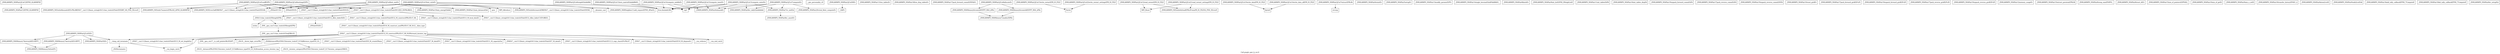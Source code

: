 digraph "Call graph: pair_lj_cut.ll" {
	label="Call graph: pair_lj_cut.ll";

	Node0x558124aae0a0 [shape=record,label="{_ZN9LAMMPS_NS9PairLJCutC2EPNS_6LAMMPSE}"];
	Node0x558124aae0a0 -> Node0x558124b09610;
	Node0x558124b09610 [shape=record,label="{_ZN9LAMMPS_NS4PairC2EPNS_6LAMMPSE}"];
	Node0x558124b27190 [shape=record,label="{_ZN9LAMMPS_NS9PairLJCutD2Ev}"];
	Node0x558124b27190 -> Node0x558124a35250;
	Node0x558124b27190 -> Node0x558124a33c10;
	Node0x558124b27190 -> Node0x558124b3e7b0;
	Node0x558124b27190 -> Node0x558124b3e510;
	Node0x558124a35250 [shape=record,label="{_ZN9LAMMPS_NS6Memory7destroyIiEEvRPPT_}"];
	Node0x558124a35250 -> Node0x558124a56fa0;
	Node0x558124a57ce0 [shape=record,label="{__gxx_personality_v0}"];
	Node0x558124b3e7b0 [shape=record,label="{__clang_call_terminate}"];
	Node0x558124b3e7b0 -> Node0x558124a31680;
	Node0x558124b3e7b0 -> Node0x558124a57d70;
	Node0x558124a31680 [shape=record,label="{__cxa_begin_catch}"];
	Node0x558124a57d70 [shape=record,label="{_ZSt9terminatev}"];
	Node0x558124a33c10 [shape=record,label="{_ZN9LAMMPS_NS6Memory7destroyIdEEvRPPT_}"];
	Node0x558124a33c10 -> Node0x558124a56fa0;
	Node0x558124b3e510 [shape=record,label="{_ZN9LAMMPS_NS4PairD2Ev}"];
	Node0x558124aae270 [shape=record,label="{_ZN9LAMMPS_NS9PairLJCutD0Ev}"];
	Node0x558124aae270 -> Node0x558124a81980;
	Node0x558124a81980 [shape=record,label="{_ZdlPv}"];
	Node0x558124a759a0 [shape=record,label="{_ZN9LAMMPS_NS9PairLJCut7computeEii}"];
	Node0x558124a759a0 -> Node0x558124a32040;
	Node0x558124a759a0 -> Node0x558124ac9c20;
	Node0x558124a759a0 -> Node0x558124afbe70;
	Node0x558124a759a0 -> Node0x558124aa7310;
	Node0x558124a759a0 -> Node0x558124b04be0;
	Node0x558124a32040 [shape=record,label="{_ZN9LAMMPS_NS4Pair7ev_initEiii}"];
	Node0x558124a32040 -> Node0x558124ab5950;
	Node0x558124ac9c20 [shape=record,label="{_ZNK9LAMMPS_NS4Pair6sbmaskEi}"];
	Node0x558124afbe70 [shape=record,label="{llvm.fmuladd.f64}"];
	Node0x558124aa7310 [shape=record,label="{_ZN9LAMMPS_NS4Pair20virial_fdotr_computeEv}"];
	Node0x558124a35360 [shape=record,label="{_ZN9LAMMPS_NS9PairLJCut13compute_innerEv}"];
	Node0x558124a35360 -> Node0x558124ac9c20;
	Node0x558124a35360 -> Node0x558124afbe70;
	Node0x558124a35360 -> Node0x558124a59860;
	Node0x558124b04be0 [shape=record,label="{_ZN9LAMMPS_NS4Pair8ev_tallyEiiiidddddd}"];
	Node0x558124aa98f0 [shape=record,label="{_ZN9LAMMPS_NS4Pair11free_tablesEv}"];
	Node0x558124aaab30 [shape=record,label="{_ZN9LAMMPS_NS4Pair16free_disp_tablesEv}"];
	Node0x558124aab960 [shape=record,label="{_ZN9LAMMPS_NS4Pair17pack_forward_commEiPiPdiS1_}"];
	Node0x558124a59860 [shape=record,label="{sqrt}"];
	Node0x558124aa94b0 [shape=record,label="{_ZN9LAMMPS_NS9PairLJCut14compute_middleEv}"];
	Node0x558124aa94b0 -> Node0x558124ac9c20;
	Node0x558124aa94b0 -> Node0x558124afbe70;
	Node0x558124aa94b0 -> Node0x558124a59860;
	Node0x558124aa3190 [shape=record,label="{_ZN9LAMMPS_NS9PairLJCut13compute_outerEii}"];
	Node0x558124aa3190 -> Node0x558124a32040;
	Node0x558124aa3190 -> Node0x558124ac9c20;
	Node0x558124aa3190 -> Node0x558124afbe70;
	Node0x558124aa3190 -> Node0x558124b04be0;
	Node0x558124aa3190 -> Node0x558124a59860;
	Node0x558124a55e30 [shape=record,label="{_ZN9LAMMPS_NS9PairLJCut8allocateEv}"];
	Node0x558124a55e30 -> Node0x558124a3d960;
	Node0x558124a55e30 -> Node0x558124a3fb90;
	Node0x558124a3d960 [shape=record,label="{_ZN9LAMMPS_NS6Memory6createIiEEPPT_RS4_iiPKc}"];
	Node0x558124a3d960 -> Node0x558124a42910;
	Node0x558124a3fb90 [shape=record,label="{_ZN9LAMMPS_NS6Memory6createIdEEPPT_RS4_iiPKc}"];
	Node0x558124a3fb90 -> Node0x558124a42910;
	Node0x558124a433a0 [shape=record,label="{_ZN9LAMMPS_NS9PairLJCut8settingsEiPPc}"];
	Node0x558124a433a0 -> Node0x558124a44050;
	Node0x558124a433a0 -> Node0x558124a449f0;
	Node0x558124a433a0 -> Node0x558124b4d6c0;
	Node0x558124a433a0 -> Node0x558124a479f0;
	Node0x558124a433a0 -> Node0x558124a45360;
	Node0x558124a433a0 -> Node0x558124a462d0;
	Node0x558124a45360 [shape=record,label="{_ZN9LAMMPS_NS5Error3allERKNSt7__cxx1112basic_stringIcSt11char_traitsIcESaIcEEEiS8_}"];
	Node0x558124a44050 [shape=record,label="{_ZNSaIcEC1Ev}"];
	Node0x558124a449f0 [shape=record,label="{_ZNSt7__cxx1112basic_stringIcSt11char_traitsIcESaIcEEC2IS3_EEPKcRKS3_}"];
	Node0x558124a449f0 -> Node0x558124b4d770;
	Node0x558124a449f0 -> Node0x558124b4d820;
	Node0x558124a449f0 -> Node0x558124b4d8a0;
	Node0x558124a449f0 -> Node0x558124b4d920;
	Node0x558124a449f0 -> Node0x558124b4d9a0;
	Node0x558124a462d0 [shape=record,label="{_ZNSt7__cxx1112basic_stringIcSt11char_traitsIcESaIcEED1Ev}"];
	Node0x558124a479f0 [shape=record,label="{_ZNSaIcED1Ev}"];
	Node0x558124b4d6c0 [shape=record,label="{_ZN9LAMMPS_NS5utils7numericEPKciS2_bPNS_6LAMMPSE}"];
	Node0x558124b4da80 [shape=record,label="{_ZN9LAMMPS_NS9PairLJCut5coeffEiPPc}"];
	Node0x558124b4da80 -> Node0x558124a44050;
	Node0x558124b4da80 -> Node0x558124a449f0;
	Node0x558124b4da80 -> Node0x558124a479f0;
	Node0x558124b4da80 -> Node0x558124a462d0;
	Node0x558124b4da80 -> Node0x558124a45360;
	Node0x558124b4da80 -> Node0x558124b4d6c0;
	Node0x558124b4da80 -> Node0x558124b4d1b0;
	Node0x558124b4d1b0 [shape=record,label="{_ZN9LAMMPS_NS5utils6boundsIiEEvPKciRKNSt7__cxx1112basic_stringIcSt11char_traitsIcESaIcEEEllRT_SD_PNS_5ErrorE}"];
	Node0x558124a47fd0 [shape=record,label="{_ZN9LAMMPS_NS9PairLJCut10init_styleEv}"];
	Node0x558124a47fd0 -> Node0x558124a44050;
	Node0x558124a47fd0 -> Node0x558124a449f0;
	Node0x558124a47fd0 -> Node0x558124a479f0;
	Node0x558124a47fd0 -> Node0x558124a462d0;
	Node0x558124a47fd0 -> Node0x558124a484f0;
	Node0x558124a47fd0 -> Node0x558124a491d0;
	Node0x558124a47fd0 -> Node0x558124a49b70;
	Node0x558124a484f0 [shape=record,label="{_ZN9LAMMPS_NS5utils8strmatchERKNSt7__cxx1112basic_stringIcSt11char_traitsIcESaIcEEES8_}"];
	Node0x558124a491d0 [shape=record,label="{__dynamic_cast}"];
	Node0x558124a49b70 [shape=record,label="{_ZN9LAMMPS_NS8Neighbor11add_requestEPNS_4PairEi}"];
	Node0x558124a5b300 [shape=record,label="{_ZN9LAMMPS_NS9PairLJCut8init_oneEii}"];
	Node0x558124a5b300 -> Node0x558124a5cde0;
	Node0x558124a5b300 -> Node0x558124a5e9c0;
	Node0x558124a5b300 -> Node0x558124afbe70;
	Node0x558124a5b300 -> Node0x558124a5fd10;
	Node0x558124a5b300 -> Node0x558124a601c0;
	Node0x558124a5b300 -> Node0x558124a479f0;
	Node0x558124a5b300 -> Node0x558124a462d0;
	Node0x558124a5b300 -> Node0x558124a45360;
	Node0x558124a5b300 -> Node0x558124a449f0;
	Node0x558124a5b300 -> Node0x558124a44050;
	Node0x558124a5cde0 [shape=record,label="{_ZN9LAMMPS_NS4Pair10mix_energyEdddd}"];
	Node0x558124a5e9c0 [shape=record,label="{_ZN9LAMMPS_NS4Pair12mix_distanceEdd}"];
	Node0x558124a5fd10 [shape=record,label="{pow}"];
	Node0x558124a601c0 [shape=record,label="{MPI_Allreduce}"];
	Node0x558124a6e970 [shape=record,label="{_ZN9LAMMPS_NS9PairLJCut13write_restartEP8_IO_FILE}"];
	Node0x558124a6e970 -> Node0x558124a7c210;
	Node0x558124a7c210 [shape=record,label="{fwrite}"];
	Node0x558124a718b0 [shape=record,label="{_ZN9LAMMPS_NS9PairLJCut12read_restartEP8_IO_FILE}"];
	Node0x558124a718b0 -> Node0x558124a73810;
	Node0x558124a718b0 -> Node0x558124a729f0;
	Node0x558124a729f0 [shape=record,label="{_ZN9LAMMPS_NS5utils6sfreadEPKciPvmmP8_IO_FILES2_PNS_5ErrorE}"];
	Node0x558124a73810 [shape=record,label="{MPI_Bcast}"];
	Node0x558124b4d3b0 [shape=record,label="{_ZN9LAMMPS_NS9PairLJCut22write_restart_settingsEP8_IO_FILE}"];
	Node0x558124b4d3b0 -> Node0x558124a7c210;
	Node0x558124a754b0 [shape=record,label="{_ZN9LAMMPS_NS9PairLJCut21read_restart_settingsEP8_IO_FILE}"];
	Node0x558124a754b0 -> Node0x558124a729f0;
	Node0x558124a754b0 -> Node0x558124a73810;
	Node0x558124a7dcd0 [shape=record,label="{_ZN9LAMMPS_NS9PairLJCut10write_dataEP8_IO_FILE}"];
	Node0x558124a7dcd0 -> Node0x558124a7f470;
	Node0x558124a7f470 [shape=record,label="{fprintf}"];
	Node0x558124a840a0 [shape=record,label="{_ZN9LAMMPS_NS9PairLJCut14write_data_allEP8_IO_FILE}"];
	Node0x558124a840a0 -> Node0x558124a7f470;
	Node0x558124a855d0 [shape=record,label="{_ZN9LAMMPS_NS9PairLJCut6singleEiiiidddRd}"];
	Node0x558124a855d0 -> Node0x558124afbe70;
	Node0x558124a866c0 [shape=record,label="{_ZN9LAMMPS_NS9PairLJCut11born_matrixEiiiidddRdS1_}"];
	Node0x558124a866c0 -> Node0x558124a59860;
	Node0x558124a866c0 -> Node0x558124afbe70;
	Node0x558124a87b30 [shape=record,label="{_ZN9LAMMPS_NS9PairLJCut7extractEPKcRi}"];
	Node0x558124a87b30 -> Node0x558124a89fa0;
	Node0x558124a89fa0 [shape=record,label="{strcmp}"];
	Node0x558124a8f170 [shape=record,label="{_ZN9LAMMPS_NS4Pair6reinitEv}"];
	Node0x558124a92cf0 [shape=record,label="{_ZN9LAMMPS_NS4Pair5setupEv}"];
	Node0x558124a96660 [shape=record,label="{_ZN9LAMMPS_NS4Pair13modify_paramsEiPPc}"];
	Node0x558124a968e0 [shape=record,label="{_ZN9LAMMPS_NS4Pair14single_hessianEiiiidPdddRdS1_}"];
	Node0x558124a9bca0 [shape=record,label="{_ZN9LAMMPS_NS4Pair6finishEv}"];
	Node0x558124a9ccd0 [shape=record,label="{_ZN9LAMMPS_NS4Pair9init_listEiPNS_9NeighListE}"];
	Node0x558124a9e850 [shape=record,label="{_ZN9LAMMPS_NS4Pair11init_tablesEdPd}"];
	Node0x558124aacd00 [shape=record,label="{_ZN9LAMMPS_NS4Pair16init_tables_dispEd}"];
	Node0x558124aaf740 [shape=record,label="{_ZN9LAMMPS_NS4Pair19unpack_forward_commEiiPd}"];
	Node0x558124ab1410 [shape=record,label="{_ZN9LAMMPS_NS4Pair17pack_reverse_commEiiPd}"];
	Node0x558124ab2a90 [shape=record,label="{_ZN9LAMMPS_NS4Pair19unpack_reverse_commEiPiPd}"];
	Node0x558124ab44f0 [shape=record,label="{_ZN9LAMMPS_NS4Pair10reset_gridEv}"];
	Node0x558124ab4e90 [shape=record,label="{_ZN9LAMMPS_NS4Pair17pack_forward_gridEiPviPi}"];
	Node0x558124ab9660 [shape=record,label="{_ZN9LAMMPS_NS4Pair19unpack_forward_gridEiPviPi}"];
	Node0x558124abac80 [shape=record,label="{_ZN9LAMMPS_NS4Pair17pack_reverse_gridEiPviPi}"];
	Node0x558124abb3b0 [shape=record,label="{_ZN9LAMMPS_NS4Pair19unpack_reverse_gridEiPviPi}"];
	Node0x558124ab5000 [shape=record,label="{_ZN9LAMMPS_NS4Pair12memory_usageEv}"];
	Node0x558124abbfc0 [shape=record,label="{_ZN9LAMMPS_NS4Pair15extract_peratomEPKcRi}"];
	Node0x558124abe650 [shape=record,label="{_ZN9LAMMPS_NS4Pair8swap_eamEPdPS1_}"];
	Node0x558124abee80 [shape=record,label="{_ZN9LAMMPS_NS4Pair8reset_dtEv}"];
	Node0x558124ac07c0 [shape=record,label="{_ZN9LAMMPS_NS4Pair15min_xf_pointersEiPPdS2_}"];
	Node0x558124ac0cf0 [shape=record,label="{_ZN9LAMMPS_NS4Pair10min_xf_getEi}"];
	Node0x558124ac1e20 [shape=record,label="{_ZN9LAMMPS_NS4Pair9min_x_setEi}"];
	Node0x558124ac2e10 [shape=record,label="{_ZN9LAMMPS_NS4Pair16transfer_historyEPdS1_ii}"];
	Node0x558124ac52b0 [shape=record,label="{_ZN9LAMMPS_NS4Pair8atom2cutEi}"];
	Node0x558124ad3310 [shape=record,label="{_ZN9LAMMPS_NS4Pair9radii2cutEdd}"];
	Node0x558124aca4f0 [shape=record,label="{_ZN9LAMMPS_NS4Pair18add_tally_callbackEPNS_7ComputeE}"];
	Node0x558124acb740 [shape=record,label="{_ZN9LAMMPS_NS4Pair18del_tally_callbackEPNS_7ComputeE}"];
	Node0x558124acdd40 [shape=record,label="{_ZN9LAMMPS_NS4Pair8ev_setupEiii}"];
	Node0x558124ab5950 [shape=record,label="{_ZN9LAMMPS_NS4Pair8ev_unsetEv}"];
	Node0x558124a56fa0 [shape=record,label="{_ZN9LAMMPS_NS6Memory5sfreeEPv}"];
	Node0x558124a42910 [shape=record,label="{_ZN9LAMMPS_NS6Memory7smallocElPKc}"];
	Node0x558124b4d770 [shape=record,label="{_ZNSt7__cxx1112basic_stringIcSt11char_traitsIcESaIcEE13_M_local_dataEv}"];
	Node0x558124b4d820 [shape=record,label="{_ZNSt7__cxx1112basic_stringIcSt11char_traitsIcESaIcEE12_Alloc_hiderC1EPcRKS3_}"];
	Node0x558124b4d920 [shape=record,label="{_ZNSt7__cxx1112basic_stringIcSt11char_traitsIcESaIcEE12_M_constructIPKcEEvT_S8_}"];
	Node0x558124b4d920 -> Node0x558124ad21b0;
	Node0x558124b4d8a0 [shape=record,label="{_ZNSt11char_traitsIcE6lengthEPKc}"];
	Node0x558124b4d8a0 -> Node0x558124ad4100;
	Node0x558124b4d8a0 -> Node0x558124ad6a60;
	Node0x558124b4d9a0 [shape=record,label="{_ZNSt7__cxx1112basic_stringIcSt11char_traitsIcESaIcEE12_Alloc_hiderD2Ev}"];
	Node0x558124b4d9a0 -> Node0x558124ad76a0;
	Node0x558124ad21b0 [shape=record,label="{_ZNSt7__cxx1112basic_stringIcSt11char_traitsIcESaIcEE16_M_construct_auxIPKcEEvT_S8_St12__false_type}"];
	Node0x558124ad21b0 -> Node0x558124adbcc0;
	Node0x558124adbcc0 [shape=record,label="{_ZNSt7__cxx1112basic_stringIcSt11char_traitsIcESaIcEE12_M_constructIPKcEEvT_S8_St20forward_iterator_tag}"];
	Node0x558124adbcc0 -> Node0x558124af60f0;
	Node0x558124adbcc0 -> Node0x558124af7080;
	Node0x558124adbcc0 -> Node0x558124af85a0;
	Node0x558124adbcc0 -> Node0x558124afc420;
	Node0x558124adbcc0 -> Node0x558124b00a00;
	Node0x558124adbcc0 -> Node0x558124b4ecd0;
	Node0x558124adbcc0 -> Node0x558124b4ed50;
	Node0x558124adbcc0 -> Node0x558124b4edd0;
	Node0x558124adbcc0 -> Node0x558124a31680;
	Node0x558124adbcc0 -> Node0x558124b4f0e0;
	Node0x558124adbcc0 -> Node0x558124b4f160;
	Node0x558124adbcc0 -> Node0x558124b4f1e0;
	Node0x558124adbcc0 -> Node0x558124b4f260;
	Node0x558124adbcc0 -> Node0x558124b3e7b0;
	Node0x558124af60f0 [shape=record,label="{_ZN9__gnu_cxx17__is_null_pointerIKcEEbPT_}"];
	Node0x558124af7080 [shape=record,label="{_ZSt19__throw_logic_errorPKc}"];
	Node0x558124af85a0 [shape=record,label="{_ZSt8distanceIPKcENSt15iterator_traitsIT_E15difference_typeES3_S3_}"];
	Node0x558124af85a0 -> Node0x558124b4f2e0;
	Node0x558124af85a0 -> Node0x558124b4f390;
	Node0x558124b00a00 [shape=record,label="{_ZNSt7__cxx1112basic_stringIcSt11char_traitsIcESaIcEE7_M_dataEPc}"];
	Node0x558124afc420 [shape=record,label="{_ZNSt7__cxx1112basic_stringIcSt11char_traitsIcESaIcEE9_M_createERmm}"];
	Node0x558124b4ecd0 [shape=record,label="{_ZNSt7__cxx1112basic_stringIcSt11char_traitsIcESaIcEE11_M_capacityEm}"];
	Node0x558124b4edd0 [shape=record,label="{_ZNSt7__cxx1112basic_stringIcSt11char_traitsIcESaIcEE13_S_copy_charsEPcPKcS7_}"];
	Node0x558124b4ed50 [shape=record,label="{_ZNKSt7__cxx1112basic_stringIcSt11char_traitsIcESaIcEE7_M_dataEv}"];
	Node0x558124b4f0e0 [shape=record,label="{_ZNSt7__cxx1112basic_stringIcSt11char_traitsIcESaIcEE10_M_disposeEv}"];
	Node0x558124b4f160 [shape=record,label="{__cxa_rethrow}"];
	Node0x558124b4f1e0 [shape=record,label="{__cxa_end_catch}"];
	Node0x558124b4f260 [shape=record,label="{_ZNSt7__cxx1112basic_stringIcSt11char_traitsIcESaIcEE13_M_set_lengthEm}"];
	Node0x558124b4f390 [shape=record,label="{_ZSt10__distanceIPKcENSt15iterator_traitsIT_E15difference_typeES3_S3_St26random_access_iterator_tag}"];
	Node0x558124b4f2e0 [shape=record,label="{_ZSt19__iterator_categoryIPKcENSt15iterator_traitsIT_E17iterator_categoryERKS3_}"];
	Node0x558124ad4100 [shape=record,label="{_ZN9__gnu_cxx11char_traitsIcE6lengthEPKc}"];
	Node0x558124ad4100 -> Node0x558124b4f590;
	Node0x558124ad6a60 [shape=record,label="{strlen}"];
	Node0x558124b4f590 [shape=record,label="{_ZN9__gnu_cxx11char_traitsIcE2eqERKcS3_}"];
	Node0x558124ad76a0 [shape=record,label="{_ZNSaIcED2Ev}"];
}
